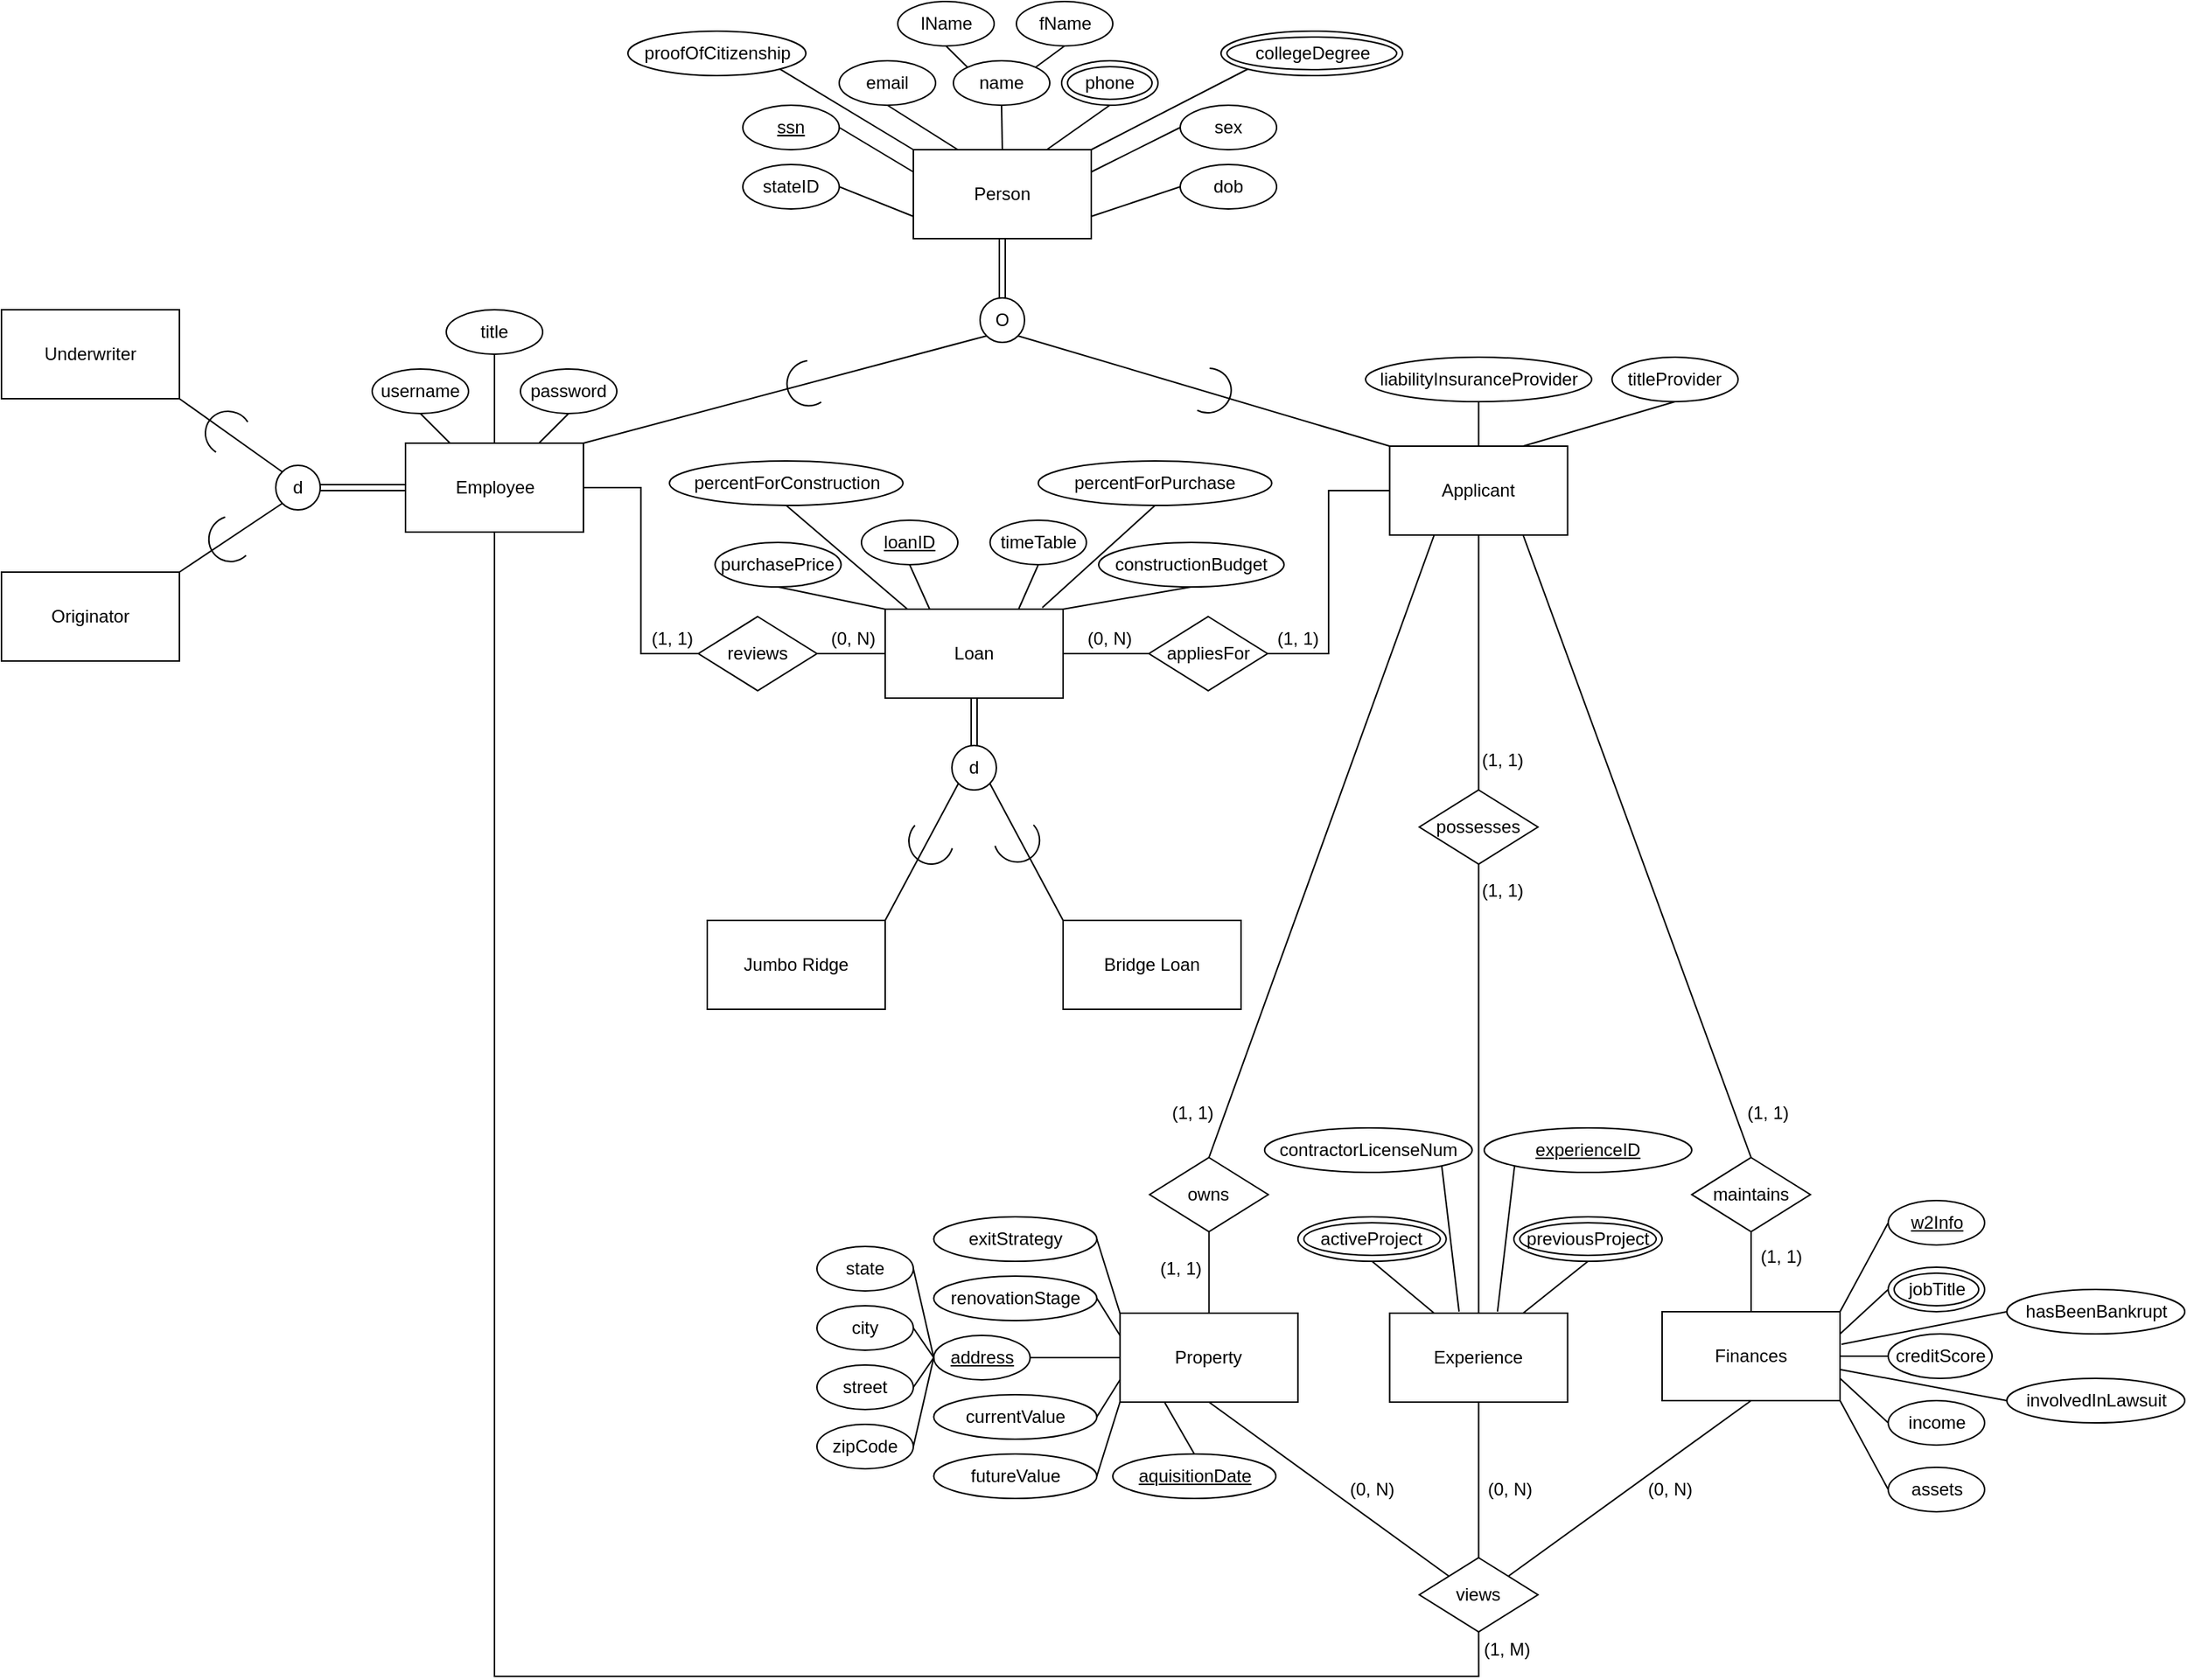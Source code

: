 <mxfile version="12.6.5" type="device"><diagram id="0ISIV3tAQ-4SLGQ3nrtp" name="Page-1"><mxGraphModel dx="2637" dy="1060" grid="1" gridSize="10" guides="1" tooltips="1" connect="1" arrows="1" fold="1" page="0" pageScale="1" pageWidth="850" pageHeight="1100" math="0" shadow="0"><root><mxCell id="0"/><mxCell id="1" parent="0"/><mxCell id="agt875AU793dhw9RPPnw-32" style="edgeStyle=none;rounded=0;orthogonalLoop=1;jettySize=auto;html=1;exitX=0.5;exitY=1;exitDx=0;exitDy=0;entryX=0.5;entryY=0;entryDx=0;entryDy=0;endArrow=none;endFill=0;shape=link;" parent="1" source="agt875AU793dhw9RPPnw-1" target="agt875AU793dhw9RPPnw-30" edge="1"><mxGeometry relative="1" as="geometry"/></mxCell><mxCell id="agt875AU793dhw9RPPnw-1" value="Person" style="rounded=0;whiteSpace=wrap;html=1;" parent="1" vertex="1"><mxGeometry x="205" y="220" width="120" height="60" as="geometry"/></mxCell><mxCell id="agt875AU793dhw9RPPnw-6" style="rounded=0;orthogonalLoop=1;jettySize=auto;html=1;exitX=0.5;exitY=1;exitDx=0;exitDy=0;entryX=0.5;entryY=0;entryDx=0;entryDy=0;endArrow=none;endFill=0;" parent="1" source="agt875AU793dhw9RPPnw-2" target="agt875AU793dhw9RPPnw-1" edge="1"><mxGeometry relative="1" as="geometry"/></mxCell><mxCell id="agt875AU793dhw9RPPnw-2" value="name" style="ellipse;whiteSpace=wrap;html=1;" parent="1" vertex="1"><mxGeometry x="232" y="160" width="65" height="30" as="geometry"/></mxCell><mxCell id="agt875AU793dhw9RPPnw-8" style="edgeStyle=none;rounded=0;orthogonalLoop=1;jettySize=auto;html=1;exitX=0.5;exitY=1;exitDx=0;exitDy=0;entryX=1;entryY=0;entryDx=0;entryDy=0;endArrow=none;endFill=0;" parent="1" source="agt875AU793dhw9RPPnw-3" target="agt875AU793dhw9RPPnw-2" edge="1"><mxGeometry relative="1" as="geometry"/></mxCell><mxCell id="agt875AU793dhw9RPPnw-3" value="fName" style="ellipse;whiteSpace=wrap;html=1;" parent="1" vertex="1"><mxGeometry x="274.5" y="120" width="65" height="30" as="geometry"/></mxCell><mxCell id="agt875AU793dhw9RPPnw-7" style="edgeStyle=none;rounded=0;orthogonalLoop=1;jettySize=auto;html=1;exitX=0.5;exitY=1;exitDx=0;exitDy=0;entryX=0;entryY=0;entryDx=0;entryDy=0;endArrow=none;endFill=0;" parent="1" source="agt875AU793dhw9RPPnw-5" target="agt875AU793dhw9RPPnw-2" edge="1"><mxGeometry relative="1" as="geometry"/></mxCell><mxCell id="agt875AU793dhw9RPPnw-5" value="lName" style="ellipse;whiteSpace=wrap;html=1;" parent="1" vertex="1"><mxGeometry x="194.5" y="120" width="65" height="30" as="geometry"/></mxCell><mxCell id="agt875AU793dhw9RPPnw-24" style="edgeStyle=none;rounded=0;orthogonalLoop=1;jettySize=auto;html=1;exitX=0.5;exitY=1;exitDx=0;exitDy=0;entryX=0.25;entryY=0;entryDx=0;entryDy=0;endArrow=none;endFill=0;" parent="1" source="agt875AU793dhw9RPPnw-9" target="agt875AU793dhw9RPPnw-1" edge="1"><mxGeometry relative="1" as="geometry"/></mxCell><mxCell id="agt875AU793dhw9RPPnw-9" value="email" style="ellipse;whiteSpace=wrap;html=1;" parent="1" vertex="1"><mxGeometry x="155" y="160" width="65" height="30" as="geometry"/></mxCell><mxCell id="agt875AU793dhw9RPPnw-23" style="edgeStyle=none;rounded=0;orthogonalLoop=1;jettySize=auto;html=1;exitX=0.5;exitY=1;exitDx=0;exitDy=0;entryX=0.75;entryY=0;entryDx=0;entryDy=0;endArrow=none;endFill=0;" parent="1" source="agt875AU793dhw9RPPnw-10" target="agt875AU793dhw9RPPnw-1" edge="1"><mxGeometry relative="1" as="geometry"/></mxCell><mxCell id="agt875AU793dhw9RPPnw-10" value="phone" style="ellipse;shape=doubleEllipse;whiteSpace=wrap;html=1;" parent="1" vertex="1"><mxGeometry x="305" y="160" width="65" height="30" as="geometry"/></mxCell><mxCell id="agt875AU793dhw9RPPnw-27" style="edgeStyle=none;rounded=0;orthogonalLoop=1;jettySize=auto;html=1;exitX=0;exitY=0.5;exitDx=0;exitDy=0;entryX=1;entryY=0.25;entryDx=0;entryDy=0;endArrow=none;endFill=0;" parent="1" source="agt875AU793dhw9RPPnw-11" target="agt875AU793dhw9RPPnw-1" edge="1"><mxGeometry relative="1" as="geometry"/></mxCell><mxCell id="agt875AU793dhw9RPPnw-11" value="sex" style="ellipse;whiteSpace=wrap;html=1;" parent="1" vertex="1"><mxGeometry x="385" y="190" width="65" height="30" as="geometry"/></mxCell><mxCell id="agt875AU793dhw9RPPnw-25" style="edgeStyle=none;rounded=0;orthogonalLoop=1;jettySize=auto;html=1;exitX=1;exitY=0.5;exitDx=0;exitDy=0;entryX=0;entryY=0.25;entryDx=0;entryDy=0;endArrow=none;endFill=0;" parent="1" source="agt875AU793dhw9RPPnw-13" target="agt875AU793dhw9RPPnw-1" edge="1"><mxGeometry relative="1" as="geometry"/></mxCell><mxCell id="agt875AU793dhw9RPPnw-13" value="&lt;u&gt;ssn&lt;/u&gt;" style="ellipse;whiteSpace=wrap;html=1;" parent="1" vertex="1"><mxGeometry x="90" y="190" width="65" height="30" as="geometry"/></mxCell><mxCell id="agt875AU793dhw9RPPnw-26" style="edgeStyle=none;rounded=0;orthogonalLoop=1;jettySize=auto;html=1;exitX=1;exitY=0.5;exitDx=0;exitDy=0;entryX=0;entryY=0.75;entryDx=0;entryDy=0;endArrow=none;endFill=0;" parent="1" source="agt875AU793dhw9RPPnw-14" target="agt875AU793dhw9RPPnw-1" edge="1"><mxGeometry relative="1" as="geometry"/></mxCell><mxCell id="agt875AU793dhw9RPPnw-14" value="stateID" style="ellipse;whiteSpace=wrap;html=1;" parent="1" vertex="1"><mxGeometry x="90" y="230" width="65" height="30" as="geometry"/></mxCell><mxCell id="agt875AU793dhw9RPPnw-28" style="edgeStyle=none;rounded=0;orthogonalLoop=1;jettySize=auto;html=1;exitX=0;exitY=0.5;exitDx=0;exitDy=0;entryX=1;entryY=0.75;entryDx=0;entryDy=0;endArrow=none;endFill=0;" parent="1" source="agt875AU793dhw9RPPnw-17" target="agt875AU793dhw9RPPnw-1" edge="1"><mxGeometry relative="1" as="geometry"/></mxCell><mxCell id="agt875AU793dhw9RPPnw-17" value="dob" style="ellipse;whiteSpace=wrap;html=1;" parent="1" vertex="1"><mxGeometry x="385" y="230" width="65" height="30" as="geometry"/></mxCell><mxCell id="agt875AU793dhw9RPPnw-21" style="edgeStyle=none;rounded=0;orthogonalLoop=1;jettySize=auto;html=1;exitX=1;exitY=1;exitDx=0;exitDy=0;entryX=0;entryY=0;entryDx=0;entryDy=0;endArrow=none;endFill=0;" parent="1" source="agt875AU793dhw9RPPnw-18" target="agt875AU793dhw9RPPnw-1" edge="1"><mxGeometry relative="1" as="geometry"/></mxCell><mxCell id="agt875AU793dhw9RPPnw-18" value="proofOfCitizenship" style="ellipse;whiteSpace=wrap;html=1;" parent="1" vertex="1"><mxGeometry x="12.5" y="140" width="120" height="30" as="geometry"/></mxCell><mxCell id="agt875AU793dhw9RPPnw-22" style="edgeStyle=none;rounded=0;orthogonalLoop=1;jettySize=auto;html=1;exitX=0;exitY=1;exitDx=0;exitDy=0;entryX=1;entryY=0;entryDx=0;entryDy=0;endArrow=none;endFill=0;" parent="1" source="agt875AU793dhw9RPPnw-19" target="agt875AU793dhw9RPPnw-1" edge="1"><mxGeometry relative="1" as="geometry"/></mxCell><mxCell id="agt875AU793dhw9RPPnw-19" value="collegeDegree" style="ellipse;shape=doubleEllipse;whiteSpace=wrap;html=1;" parent="1" vertex="1"><mxGeometry x="412.5" y="140" width="122.5" height="30" as="geometry"/></mxCell><mxCell id="agt875AU793dhw9RPPnw-35" style="edgeStyle=none;rounded=0;orthogonalLoop=1;jettySize=auto;html=1;exitX=0;exitY=1;exitDx=0;exitDy=0;entryX=1;entryY=0;entryDx=0;entryDy=0;endArrow=none;endFill=0;" parent="1" source="agt875AU793dhw9RPPnw-30" target="agt875AU793dhw9RPPnw-34" edge="1"><mxGeometry relative="1" as="geometry"/></mxCell><mxCell id="agt875AU793dhw9RPPnw-36" style="edgeStyle=none;rounded=0;orthogonalLoop=1;jettySize=auto;html=1;exitX=1;exitY=1;exitDx=0;exitDy=0;entryX=0;entryY=0;entryDx=0;entryDy=0;endArrow=none;endFill=0;" parent="1" source="agt875AU793dhw9RPPnw-30" target="agt875AU793dhw9RPPnw-33" edge="1"><mxGeometry relative="1" as="geometry"/></mxCell><mxCell id="agt875AU793dhw9RPPnw-30" value="O" style="ellipse;whiteSpace=wrap;html=1;aspect=fixed;" parent="1" vertex="1"><mxGeometry x="250" y="320" width="30" height="30" as="geometry"/></mxCell><mxCell id="vN_RjdWwAVEHi9yWsaBZ-53" style="rounded=0;orthogonalLoop=1;jettySize=auto;html=1;exitX=0.25;exitY=1;exitDx=0;exitDy=0;entryX=0.5;entryY=0;entryDx=0;entryDy=0;endArrow=none;endFill=0;" parent="1" source="agt875AU793dhw9RPPnw-33" target="agt875AU793dhw9RPPnw-68" edge="1"><mxGeometry relative="1" as="geometry"/></mxCell><mxCell id="vN_RjdWwAVEHi9yWsaBZ-54" style="edgeStyle=none;rounded=0;orthogonalLoop=1;jettySize=auto;html=1;exitX=0.5;exitY=1;exitDx=0;exitDy=0;entryX=0.5;entryY=0;entryDx=0;entryDy=0;endArrow=none;endFill=0;" parent="1" source="agt875AU793dhw9RPPnw-33" target="agt875AU793dhw9RPPnw-67" edge="1"><mxGeometry relative="1" as="geometry"/></mxCell><mxCell id="vN_RjdWwAVEHi9yWsaBZ-55" style="edgeStyle=none;rounded=0;orthogonalLoop=1;jettySize=auto;html=1;exitX=0.75;exitY=1;exitDx=0;exitDy=0;entryX=0.5;entryY=0;entryDx=0;entryDy=0;endArrow=none;endFill=0;" parent="1" source="agt875AU793dhw9RPPnw-33" target="agt875AU793dhw9RPPnw-56" edge="1"><mxGeometry relative="1" as="geometry"/></mxCell><mxCell id="agt875AU793dhw9RPPnw-33" value="Applicant" style="rounded=0;whiteSpace=wrap;html=1;" parent="1" vertex="1"><mxGeometry x="526.25" y="420" width="120" height="60" as="geometry"/></mxCell><mxCell id="vN_RjdWwAVEHi9yWsaBZ-2" value="" style="edgeStyle=orthogonalEdgeStyle;rounded=0;orthogonalLoop=1;jettySize=auto;html=1;endArrow=none;endFill=0;entryX=0;entryY=0.5;entryDx=0;entryDy=0;" parent="1" source="agt875AU793dhw9RPPnw-34" target="KtansRr-cqI1GEoXaeTs-54" edge="1"><mxGeometry relative="1" as="geometry"><mxPoint x="54.5" y="448" as="targetPoint"/></mxGeometry></mxCell><mxCell id="vN_RjdWwAVEHi9yWsaBZ-32" value="" style="edgeStyle=none;rounded=0;orthogonalLoop=1;jettySize=auto;html=1;endArrow=none;endFill=0;shape=link;" parent="1" source="agt875AU793dhw9RPPnw-34" target="vN_RjdWwAVEHi9yWsaBZ-31" edge="1"><mxGeometry relative="1" as="geometry"/></mxCell><mxCell id="agt875AU793dhw9RPPnw-34" value="Employee" style="rounded=0;whiteSpace=wrap;html=1;" parent="1" vertex="1"><mxGeometry x="-137.5" y="418" width="120" height="60" as="geometry"/></mxCell><mxCell id="agt875AU793dhw9RPPnw-47" style="edgeStyle=none;rounded=0;orthogonalLoop=1;jettySize=auto;html=1;exitX=0.5;exitY=1;exitDx=0;exitDy=0;entryX=0.25;entryY=0;entryDx=0;entryDy=0;endArrow=none;endFill=0;" parent="1" source="agt875AU793dhw9RPPnw-45" target="agt875AU793dhw9RPPnw-34" edge="1"><mxGeometry relative="1" as="geometry"/></mxCell><mxCell id="agt875AU793dhw9RPPnw-45" value="username" style="ellipse;whiteSpace=wrap;html=1;" parent="1" vertex="1"><mxGeometry x="-160" y="368" width="65" height="30" as="geometry"/></mxCell><mxCell id="agt875AU793dhw9RPPnw-48" style="edgeStyle=none;rounded=0;orthogonalLoop=1;jettySize=auto;html=1;exitX=0.5;exitY=1;exitDx=0;exitDy=0;entryX=0.75;entryY=0;entryDx=0;entryDy=0;endArrow=none;endFill=0;" parent="1" source="agt875AU793dhw9RPPnw-46" target="agt875AU793dhw9RPPnw-34" edge="1"><mxGeometry relative="1" as="geometry"/></mxCell><mxCell id="agt875AU793dhw9RPPnw-46" value="password" style="ellipse;whiteSpace=wrap;html=1;" parent="1" vertex="1"><mxGeometry x="-60" y="368" width="65" height="30" as="geometry"/></mxCell><mxCell id="agt875AU793dhw9RPPnw-50" style="edgeStyle=none;rounded=0;orthogonalLoop=1;jettySize=auto;html=1;exitX=0.5;exitY=1;exitDx=0;exitDy=0;entryX=0.5;entryY=0;entryDx=0;entryDy=0;endArrow=none;endFill=0;" parent="1" source="agt875AU793dhw9RPPnw-49" target="agt875AU793dhw9RPPnw-34" edge="1"><mxGeometry relative="1" as="geometry"/></mxCell><mxCell id="agt875AU793dhw9RPPnw-49" value="title" style="ellipse;whiteSpace=wrap;html=1;" parent="1" vertex="1"><mxGeometry x="-110" y="328" width="65" height="30" as="geometry"/></mxCell><mxCell id="vN_RjdWwAVEHi9yWsaBZ-70" value="" style="edgeStyle=none;rounded=0;orthogonalLoop=1;jettySize=auto;html=1;endArrow=none;endFill=0;" parent="1" source="agt875AU793dhw9RPPnw-52" target="agt875AU793dhw9RPPnw-56" edge="1"><mxGeometry relative="1" as="geometry"/></mxCell><mxCell id="agt875AU793dhw9RPPnw-52" value="Finances" style="rounded=0;whiteSpace=wrap;html=1;" parent="1" vertex="1"><mxGeometry x="710" y="1004" width="120" height="60" as="geometry"/></mxCell><mxCell id="agt875AU793dhw9RPPnw-56" value="maintains" style="rhombus;whiteSpace=wrap;html=1;" parent="1" vertex="1"><mxGeometry x="730" y="900" width="80" height="50" as="geometry"/></mxCell><mxCell id="vN_RjdWwAVEHi9yWsaBZ-76" style="edgeStyle=none;rounded=0;orthogonalLoop=1;jettySize=auto;html=1;entryX=0.5;entryY=0;entryDx=0;entryDy=0;endArrow=none;endFill=0;" parent="1" source="agt875AU793dhw9RPPnw-67" target="agt875AU793dhw9RPPnw-71" edge="1"><mxGeometry relative="1" as="geometry"/></mxCell><mxCell id="agt875AU793dhw9RPPnw-67" value="possesses" style="rhombus;whiteSpace=wrap;html=1;" parent="1" vertex="1"><mxGeometry x="546.25" y="652" width="80" height="50" as="geometry"/></mxCell><mxCell id="agt875AU793dhw9RPPnw-68" value="owns" style="rhombus;whiteSpace=wrap;html=1;" parent="1" vertex="1"><mxGeometry x="364.37" y="900" width="80" height="50" as="geometry"/></mxCell><mxCell id="KtansRr-cqI1GEoXaeTs-97" style="edgeStyle=none;rounded=0;orthogonalLoop=1;jettySize=auto;html=1;exitX=0;exitY=0.5;exitDx=0;exitDy=0;entryX=1;entryY=0.5;entryDx=0;entryDy=0;endArrow=none;endFill=0;" parent="1" source="agt875AU793dhw9RPPnw-69" target="agt875AU793dhw9RPPnw-73" edge="1"><mxGeometry relative="1" as="geometry"/></mxCell><mxCell id="vN_RjdWwAVEHi9yWsaBZ-10" style="edgeStyle=orthogonalEdgeStyle;rounded=0;orthogonalLoop=1;jettySize=auto;html=1;exitX=1;exitY=0.5;exitDx=0;exitDy=0;entryX=0;entryY=0.5;entryDx=0;entryDy=0;endArrow=none;endFill=0;" parent="1" source="agt875AU793dhw9RPPnw-69" target="agt875AU793dhw9RPPnw-33" edge="1"><mxGeometry relative="1" as="geometry"/></mxCell><mxCell id="agt875AU793dhw9RPPnw-69" value="appliesFor" style="rhombus;whiteSpace=wrap;html=1;" parent="1" vertex="1"><mxGeometry x="363.88" y="535" width="80" height="50" as="geometry"/></mxCell><mxCell id="vN_RjdWwAVEHi9yWsaBZ-85" style="edgeStyle=none;rounded=0;orthogonalLoop=1;jettySize=auto;html=1;exitX=0.5;exitY=1;exitDx=0;exitDy=0;entryX=0.5;entryY=0;entryDx=0;entryDy=0;endArrow=none;endFill=0;" parent="1" source="agt875AU793dhw9RPPnw-71" target="vN_RjdWwAVEHi9yWsaBZ-83" edge="1"><mxGeometry relative="1" as="geometry"/></mxCell><mxCell id="agt875AU793dhw9RPPnw-71" value="Experience" style="rounded=0;whiteSpace=wrap;html=1;" parent="1" vertex="1"><mxGeometry x="526.25" y="1005" width="120" height="60" as="geometry"/></mxCell><mxCell id="vN_RjdWwAVEHi9yWsaBZ-69" value="" style="edgeStyle=none;rounded=0;orthogonalLoop=1;jettySize=auto;html=1;endArrow=none;endFill=0;" parent="1" source="agt875AU793dhw9RPPnw-72" target="agt875AU793dhw9RPPnw-68" edge="1"><mxGeometry relative="1" as="geometry"/></mxCell><mxCell id="vN_RjdWwAVEHi9yWsaBZ-84" style="edgeStyle=none;rounded=0;orthogonalLoop=1;jettySize=auto;html=1;exitX=0.5;exitY=1;exitDx=0;exitDy=0;entryX=0;entryY=0;entryDx=0;entryDy=0;endArrow=none;endFill=0;" parent="1" source="agt875AU793dhw9RPPnw-72" target="vN_RjdWwAVEHi9yWsaBZ-83" edge="1"><mxGeometry relative="1" as="geometry"/></mxCell><mxCell id="agt875AU793dhw9RPPnw-72" value="Property" style="rounded=0;whiteSpace=wrap;html=1;" parent="1" vertex="1"><mxGeometry x="344.37" y="1005" width="120" height="60" as="geometry"/></mxCell><mxCell id="KtansRr-cqI1GEoXaeTs-98" style="edgeStyle=none;rounded=0;orthogonalLoop=1;jettySize=auto;html=1;exitX=0;exitY=0.5;exitDx=0;exitDy=0;entryX=1;entryY=0.5;entryDx=0;entryDy=0;endArrow=none;endFill=0;" parent="1" source="agt875AU793dhw9RPPnw-73" target="KtansRr-cqI1GEoXaeTs-54" edge="1"><mxGeometry relative="1" as="geometry"/></mxCell><mxCell id="agt875AU793dhw9RPPnw-73" value="Loan" style="rounded=0;whiteSpace=wrap;html=1;" parent="1" vertex="1"><mxGeometry x="186" y="530" width="120" height="60" as="geometry"/></mxCell><mxCell id="KtansRr-cqI1GEoXaeTs-12" style="edgeStyle=none;rounded=0;orthogonalLoop=1;jettySize=auto;html=1;exitX=0;exitY=0.5;exitDx=0;exitDy=0;entryX=1;entryY=0.75;entryDx=0;entryDy=0;endArrow=none;endFill=0;" parent="1" source="KtansRr-cqI1GEoXaeTs-2" target="agt875AU793dhw9RPPnw-52" edge="1"><mxGeometry relative="1" as="geometry"/></mxCell><mxCell id="KtansRr-cqI1GEoXaeTs-2" value="income" style="ellipse;whiteSpace=wrap;html=1;" parent="1" vertex="1"><mxGeometry x="862.5" y="1064" width="65" height="30" as="geometry"/></mxCell><mxCell id="KtansRr-cqI1GEoXaeTs-11" style="edgeStyle=none;rounded=0;orthogonalLoop=1;jettySize=auto;html=1;exitX=0;exitY=0.5;exitDx=0;exitDy=0;entryX=1;entryY=0.5;entryDx=0;entryDy=0;endArrow=none;endFill=0;" parent="1" source="KtansRr-cqI1GEoXaeTs-3" target="agt875AU793dhw9RPPnw-52" edge="1"><mxGeometry relative="1" as="geometry"/></mxCell><mxCell id="KtansRr-cqI1GEoXaeTs-3" value="creditScore" style="ellipse;whiteSpace=wrap;html=1;" parent="1" vertex="1"><mxGeometry x="862.5" y="1019" width="70" height="30" as="geometry"/></mxCell><mxCell id="KtansRr-cqI1GEoXaeTs-9" style="rounded=0;orthogonalLoop=1;jettySize=auto;html=1;exitX=0;exitY=0.5;exitDx=0;exitDy=0;entryX=1;entryY=0;entryDx=0;entryDy=0;endArrow=none;endFill=0;" parent="1" source="KtansRr-cqI1GEoXaeTs-4" target="agt875AU793dhw9RPPnw-52" edge="1"><mxGeometry relative="1" as="geometry"/></mxCell><mxCell id="KtansRr-cqI1GEoXaeTs-4" value="&lt;u&gt;w2Info&lt;/u&gt;" style="ellipse;whiteSpace=wrap;html=1;" parent="1" vertex="1"><mxGeometry x="862.5" y="929" width="65" height="30" as="geometry"/></mxCell><mxCell id="KtansRr-cqI1GEoXaeTs-13" style="edgeStyle=none;rounded=0;orthogonalLoop=1;jettySize=auto;html=1;exitX=0;exitY=0.5;exitDx=0;exitDy=0;entryX=1;entryY=1;entryDx=0;entryDy=0;endArrow=none;endFill=0;" parent="1" source="KtansRr-cqI1GEoXaeTs-5" target="agt875AU793dhw9RPPnw-52" edge="1"><mxGeometry relative="1" as="geometry"/></mxCell><mxCell id="KtansRr-cqI1GEoXaeTs-5" value="assets" style="ellipse;whiteSpace=wrap;html=1;" parent="1" vertex="1"><mxGeometry x="862.5" y="1109" width="65" height="30" as="geometry"/></mxCell><mxCell id="KtansRr-cqI1GEoXaeTs-10" style="edgeStyle=none;rounded=0;orthogonalLoop=1;jettySize=auto;html=1;exitX=0;exitY=0.5;exitDx=0;exitDy=0;entryX=1;entryY=0.25;entryDx=0;entryDy=0;endArrow=none;endFill=0;" parent="1" source="KtansRr-cqI1GEoXaeTs-6" target="agt875AU793dhw9RPPnw-52" edge="1"><mxGeometry relative="1" as="geometry"/></mxCell><mxCell id="KtansRr-cqI1GEoXaeTs-6" value="jobTitle" style="ellipse;shape=doubleEllipse;whiteSpace=wrap;html=1;" parent="1" vertex="1"><mxGeometry x="862.5" y="974" width="65" height="30" as="geometry"/></mxCell><mxCell id="KtansRr-cqI1GEoXaeTs-14" style="edgeStyle=none;rounded=0;orthogonalLoop=1;jettySize=auto;html=1;exitX=0;exitY=0.5;exitDx=0;exitDy=0;entryX=1.008;entryY=0.367;entryDx=0;entryDy=0;entryPerimeter=0;endArrow=none;endFill=0;" parent="1" source="KtansRr-cqI1GEoXaeTs-7" target="agt875AU793dhw9RPPnw-52" edge="1"><mxGeometry relative="1" as="geometry"/></mxCell><mxCell id="KtansRr-cqI1GEoXaeTs-7" value="hasBeenBankrupt" style="ellipse;whiteSpace=wrap;html=1;" parent="1" vertex="1"><mxGeometry x="942.5" y="989" width="120" height="30" as="geometry"/></mxCell><mxCell id="KtansRr-cqI1GEoXaeTs-15" style="edgeStyle=none;rounded=0;orthogonalLoop=1;jettySize=auto;html=1;exitX=0;exitY=0.5;exitDx=0;exitDy=0;entryX=1;entryY=0.65;entryDx=0;entryDy=0;entryPerimeter=0;endArrow=none;endFill=0;" parent="1" source="KtansRr-cqI1GEoXaeTs-8" target="agt875AU793dhw9RPPnw-52" edge="1"><mxGeometry relative="1" as="geometry"/></mxCell><mxCell id="KtansRr-cqI1GEoXaeTs-8" value="involvedInLawsuit" style="ellipse;whiteSpace=wrap;html=1;" parent="1" vertex="1"><mxGeometry x="942.5" y="1049" width="120" height="30" as="geometry"/></mxCell><mxCell id="vN_RjdWwAVEHi9yWsaBZ-82" style="edgeStyle=none;rounded=0;orthogonalLoop=1;jettySize=auto;html=1;exitX=1;exitY=1;exitDx=0;exitDy=0;entryX=0.39;entryY=-0.017;entryDx=0;entryDy=0;entryPerimeter=0;endArrow=none;endFill=0;" parent="1" source="KtansRr-cqI1GEoXaeTs-20" target="agt875AU793dhw9RPPnw-71" edge="1"><mxGeometry relative="1" as="geometry"/></mxCell><mxCell id="KtansRr-cqI1GEoXaeTs-20" value="contractorLicenseNum" style="ellipse;whiteSpace=wrap;html=1;" parent="1" vertex="1"><mxGeometry x="441.88" y="880" width="140" height="30" as="geometry"/></mxCell><mxCell id="vN_RjdWwAVEHi9yWsaBZ-57" style="edgeStyle=none;rounded=0;orthogonalLoop=1;jettySize=auto;html=1;exitX=0;exitY=0.5;exitDx=0;exitDy=0;entryX=1;entryY=0.5;entryDx=0;entryDy=0;endArrow=none;endFill=0;" parent="1" source="KtansRr-cqI1GEoXaeTs-24" target="KtansRr-cqI1GEoXaeTs-36" edge="1"><mxGeometry relative="1" as="geometry"/></mxCell><mxCell id="vN_RjdWwAVEHi9yWsaBZ-63" style="edgeStyle=none;rounded=0;orthogonalLoop=1;jettySize=auto;html=1;exitX=1;exitY=0.5;exitDx=0;exitDy=0;entryX=0;entryY=0.5;entryDx=0;entryDy=0;endArrow=none;endFill=0;" parent="1" source="KtansRr-cqI1GEoXaeTs-24" target="agt875AU793dhw9RPPnw-72" edge="1"><mxGeometry relative="1" as="geometry"/></mxCell><mxCell id="KtansRr-cqI1GEoXaeTs-24" value="&lt;u&gt;address&lt;/u&gt;" style="ellipse;whiteSpace=wrap;html=1;" parent="1" vertex="1"><mxGeometry x="218.75" y="1020" width="65" height="30" as="geometry"/></mxCell><mxCell id="vN_RjdWwAVEHi9yWsaBZ-64" style="edgeStyle=none;rounded=0;orthogonalLoop=1;jettySize=auto;html=1;exitX=1;exitY=0.5;exitDx=0;exitDy=0;entryX=0;entryY=0.25;entryDx=0;entryDy=0;endArrow=none;endFill=0;" parent="1" source="KtansRr-cqI1GEoXaeTs-25" target="agt875AU793dhw9RPPnw-72" edge="1"><mxGeometry relative="1" as="geometry"/></mxCell><mxCell id="KtansRr-cqI1GEoXaeTs-25" value="renovationStage" style="ellipse;whiteSpace=wrap;html=1;" parent="1" vertex="1"><mxGeometry x="218.75" y="980" width="110" height="30" as="geometry"/></mxCell><mxCell id="vN_RjdWwAVEHi9yWsaBZ-67" style="edgeStyle=none;rounded=0;orthogonalLoop=1;jettySize=auto;html=1;exitX=1;exitY=0.5;exitDx=0;exitDy=0;entryX=0;entryY=0;entryDx=0;entryDy=0;endArrow=none;endFill=0;" parent="1" source="KtansRr-cqI1GEoXaeTs-26" target="agt875AU793dhw9RPPnw-72" edge="1"><mxGeometry relative="1" as="geometry"/></mxCell><mxCell id="KtansRr-cqI1GEoXaeTs-26" value="exitStrategy" style="ellipse;whiteSpace=wrap;html=1;" parent="1" vertex="1"><mxGeometry x="218.75" y="940" width="110" height="30" as="geometry"/></mxCell><mxCell id="vN_RjdWwAVEHi9yWsaBZ-65" style="edgeStyle=none;rounded=0;orthogonalLoop=1;jettySize=auto;html=1;exitX=1;exitY=0.5;exitDx=0;exitDy=0;entryX=0;entryY=0.75;entryDx=0;entryDy=0;endArrow=none;endFill=0;" parent="1" source="KtansRr-cqI1GEoXaeTs-27" target="agt875AU793dhw9RPPnw-72" edge="1"><mxGeometry relative="1" as="geometry"/></mxCell><mxCell id="KtansRr-cqI1GEoXaeTs-27" value="currentValue" style="ellipse;whiteSpace=wrap;html=1;" parent="1" vertex="1"><mxGeometry x="218.75" y="1060" width="110" height="30" as="geometry"/></mxCell><mxCell id="vN_RjdWwAVEHi9yWsaBZ-66" style="edgeStyle=none;rounded=0;orthogonalLoop=1;jettySize=auto;html=1;exitX=1;exitY=0.5;exitDx=0;exitDy=0;entryX=0;entryY=1;entryDx=0;entryDy=0;endArrow=none;endFill=0;" parent="1" source="KtansRr-cqI1GEoXaeTs-28" target="agt875AU793dhw9RPPnw-72" edge="1"><mxGeometry relative="1" as="geometry"/></mxCell><mxCell id="KtansRr-cqI1GEoXaeTs-28" value="futureValue" style="ellipse;whiteSpace=wrap;html=1;" parent="1" vertex="1"><mxGeometry x="218.75" y="1100" width="110" height="30" as="geometry"/></mxCell><mxCell id="vN_RjdWwAVEHi9yWsaBZ-59" style="edgeStyle=none;rounded=0;orthogonalLoop=1;jettySize=auto;html=1;exitX=1;exitY=0.5;exitDx=0;exitDy=0;entryX=0;entryY=0.5;entryDx=0;entryDy=0;endArrow=none;endFill=0;" parent="1" source="KtansRr-cqI1GEoXaeTs-35" target="KtansRr-cqI1GEoXaeTs-24" edge="1"><mxGeometry relative="1" as="geometry"/></mxCell><mxCell id="KtansRr-cqI1GEoXaeTs-35" value="city" style="ellipse;whiteSpace=wrap;html=1;" parent="1" vertex="1"><mxGeometry x="140" y="1000" width="65" height="30" as="geometry"/></mxCell><mxCell id="KtansRr-cqI1GEoXaeTs-36" value="state" style="ellipse;whiteSpace=wrap;html=1;" parent="1" vertex="1"><mxGeometry x="140" y="960" width="65" height="30" as="geometry"/></mxCell><mxCell id="vN_RjdWwAVEHi9yWsaBZ-62" style="edgeStyle=none;rounded=0;orthogonalLoop=1;jettySize=auto;html=1;exitX=1;exitY=0.5;exitDx=0;exitDy=0;entryX=0;entryY=0.5;entryDx=0;entryDy=0;endArrow=none;endFill=0;" parent="1" source="KtansRr-cqI1GEoXaeTs-37" target="KtansRr-cqI1GEoXaeTs-24" edge="1"><mxGeometry relative="1" as="geometry"/></mxCell><mxCell id="KtansRr-cqI1GEoXaeTs-37" value="zipCode" style="ellipse;whiteSpace=wrap;html=1;" parent="1" vertex="1"><mxGeometry x="140" y="1080" width="65" height="30" as="geometry"/></mxCell><mxCell id="vN_RjdWwAVEHi9yWsaBZ-80" style="edgeStyle=none;rounded=0;orthogonalLoop=1;jettySize=auto;html=1;exitX=0.5;exitY=1;exitDx=0;exitDy=0;entryX=0.25;entryY=0;entryDx=0;entryDy=0;endArrow=none;endFill=0;" parent="1" source="KtansRr-cqI1GEoXaeTs-42" target="agt875AU793dhw9RPPnw-71" edge="1"><mxGeometry relative="1" as="geometry"/></mxCell><mxCell id="KtansRr-cqI1GEoXaeTs-42" value="activeProject" style="ellipse;shape=doubleEllipse;whiteSpace=wrap;html=1;" parent="1" vertex="1"><mxGeometry x="464.37" y="940" width="100" height="30" as="geometry"/></mxCell><mxCell id="vN_RjdWwAVEHi9yWsaBZ-81" style="edgeStyle=none;rounded=0;orthogonalLoop=1;jettySize=auto;html=1;exitX=0.5;exitY=1;exitDx=0;exitDy=0;entryX=0.75;entryY=0;entryDx=0;entryDy=0;endArrow=none;endFill=0;" parent="1" source="KtansRr-cqI1GEoXaeTs-43" target="agt875AU793dhw9RPPnw-71" edge="1"><mxGeometry relative="1" as="geometry"/></mxCell><mxCell id="KtansRr-cqI1GEoXaeTs-43" value="previousProject" style="ellipse;shape=doubleEllipse;whiteSpace=wrap;html=1;" parent="1" vertex="1"><mxGeometry x="610" y="940" width="100" height="30" as="geometry"/></mxCell><mxCell id="KtansRr-cqI1GEoXaeTs-54" value="reviews" style="rhombus;whiteSpace=wrap;html=1;" parent="1" vertex="1"><mxGeometry x="60" y="535" width="80" height="50" as="geometry"/></mxCell><mxCell id="vN_RjdWwAVEHi9yWsaBZ-13" style="edgeStyle=none;rounded=0;orthogonalLoop=1;jettySize=auto;html=1;exitX=0.5;exitY=1;exitDx=0;exitDy=0;entryX=0.25;entryY=0;entryDx=0;entryDy=0;endArrow=none;endFill=0;" parent="1" target="agt875AU793dhw9RPPnw-73" edge="1"><mxGeometry relative="1" as="geometry"><mxPoint x="202.5" y="500" as="sourcePoint"/></mxGeometry></mxCell><mxCell id="vN_RjdWwAVEHi9yWsaBZ-15" style="edgeStyle=none;rounded=0;orthogonalLoop=1;jettySize=auto;html=1;exitX=0.5;exitY=1;exitDx=0;exitDy=0;entryX=0.75;entryY=0;entryDx=0;entryDy=0;endArrow=none;endFill=0;" parent="1" source="KtansRr-cqI1GEoXaeTs-64" target="agt875AU793dhw9RPPnw-73" edge="1"><mxGeometry relative="1" as="geometry"/></mxCell><mxCell id="KtansRr-cqI1GEoXaeTs-64" value="timeTable" style="ellipse;whiteSpace=wrap;html=1;" parent="1" vertex="1"><mxGeometry x="256.75" y="470" width="65" height="30" as="geometry"/></mxCell><mxCell id="vN_RjdWwAVEHi9yWsaBZ-12" style="rounded=0;orthogonalLoop=1;jettySize=auto;html=1;exitX=0.5;exitY=1;exitDx=0;exitDy=0;entryX=0;entryY=0;entryDx=0;entryDy=0;endArrow=none;endFill=0;" parent="1" source="KtansRr-cqI1GEoXaeTs-67" target="agt875AU793dhw9RPPnw-73" edge="1"><mxGeometry relative="1" as="geometry"/></mxCell><mxCell id="KtansRr-cqI1GEoXaeTs-67" value="purchasePrice" style="ellipse;whiteSpace=wrap;html=1;" parent="1" vertex="1"><mxGeometry x="71.25" y="485" width="85" height="30" as="geometry"/></mxCell><mxCell id="vN_RjdWwAVEHi9yWsaBZ-14" style="edgeStyle=none;rounded=0;orthogonalLoop=1;jettySize=auto;html=1;exitX=0.5;exitY=1;exitDx=0;exitDy=0;entryX=1;entryY=0;entryDx=0;entryDy=0;endArrow=none;endFill=0;" parent="1" source="KtansRr-cqI1GEoXaeTs-68" target="agt875AU793dhw9RPPnw-73" edge="1"><mxGeometry relative="1" as="geometry"/></mxCell><mxCell id="KtansRr-cqI1GEoXaeTs-68" value="constructionBudget" style="ellipse;whiteSpace=wrap;html=1;" parent="1" vertex="1"><mxGeometry x="330" y="485" width="125" height="30" as="geometry"/></mxCell><mxCell id="vN_RjdWwAVEHi9yWsaBZ-16" style="edgeStyle=none;rounded=0;orthogonalLoop=1;jettySize=auto;html=1;exitX=0.5;exitY=1;exitDx=0;exitDy=0;entryX=0.125;entryY=0;entryDx=0;entryDy=0;entryPerimeter=0;endArrow=none;endFill=0;" parent="1" source="KtansRr-cqI1GEoXaeTs-76" target="agt875AU793dhw9RPPnw-73" edge="1"><mxGeometry relative="1" as="geometry"/></mxCell><mxCell id="KtansRr-cqI1GEoXaeTs-76" value="percentForConstruction" style="ellipse;whiteSpace=wrap;html=1;" parent="1" vertex="1"><mxGeometry x="40.5" y="430" width="157.5" height="30" as="geometry"/></mxCell><mxCell id="vN_RjdWwAVEHi9yWsaBZ-18" style="edgeStyle=none;rounded=0;orthogonalLoop=1;jettySize=auto;html=1;exitX=0.5;exitY=1;exitDx=0;exitDy=0;entryX=0.883;entryY=-0.017;entryDx=0;entryDy=0;entryPerimeter=0;endArrow=none;endFill=0;" parent="1" source="KtansRr-cqI1GEoXaeTs-78" target="agt875AU793dhw9RPPnw-73" edge="1"><mxGeometry relative="1" as="geometry"/></mxCell><mxCell id="KtansRr-cqI1GEoXaeTs-78" value="percentForPurchase" style="ellipse;whiteSpace=wrap;html=1;" parent="1" vertex="1"><mxGeometry x="289.25" y="430" width="157.5" height="30" as="geometry"/></mxCell><mxCell id="KtansRr-cqI1GEoXaeTs-108" style="edgeStyle=none;rounded=0;orthogonalLoop=1;jettySize=auto;html=1;exitX=0.5;exitY=1;exitDx=0;exitDy=0;endArrow=none;endFill=0;" parent="1" edge="1"><mxGeometry relative="1" as="geometry"><mxPoint x="386.75" y="460" as="sourcePoint"/><mxPoint x="386.75" y="460" as="targetPoint"/></mxGeometry></mxCell><mxCell id="vN_RjdWwAVEHi9yWsaBZ-61" style="edgeStyle=none;rounded=0;orthogonalLoop=1;jettySize=auto;html=1;exitX=1;exitY=0.5;exitDx=0;exitDy=0;entryX=0;entryY=0.5;entryDx=0;entryDy=0;endArrow=none;endFill=0;" parent="1" source="KtansRr-cqI1GEoXaeTs-109" target="KtansRr-cqI1GEoXaeTs-24" edge="1"><mxGeometry relative="1" as="geometry"/></mxCell><mxCell id="KtansRr-cqI1GEoXaeTs-109" value="street" style="ellipse;whiteSpace=wrap;html=1;" parent="1" vertex="1"><mxGeometry x="140" y="1040" width="65" height="30" as="geometry"/></mxCell><mxCell id="KtansRr-cqI1GEoXaeTs-117" value="&lt;u&gt;loanID&lt;/u&gt;" style="ellipse;whiteSpace=wrap;html=1;" parent="1" vertex="1"><mxGeometry x="170" y="470" width="65" height="30" as="geometry"/></mxCell><mxCell id="vN_RjdWwAVEHi9yWsaBZ-78" style="edgeStyle=none;rounded=0;orthogonalLoop=1;jettySize=auto;html=1;exitX=0;exitY=1;exitDx=0;exitDy=0;entryX=0.606;entryY=-0.017;entryDx=0;entryDy=0;entryPerimeter=0;endArrow=none;endFill=0;" parent="1" source="KtansRr-cqI1GEoXaeTs-126" target="agt875AU793dhw9RPPnw-71" edge="1"><mxGeometry relative="1" as="geometry"/></mxCell><mxCell id="KtansRr-cqI1GEoXaeTs-126" value="&lt;u&gt;experienceID&lt;/u&gt;" style="ellipse;whiteSpace=wrap;html=1;" parent="1" vertex="1"><mxGeometry x="590" y="880" width="140" height="30" as="geometry"/></mxCell><mxCell id="KtansRr-cqI1GEoXaeTs-132" style="edgeStyle=none;rounded=0;orthogonalLoop=1;jettySize=auto;html=1;exitX=0.5;exitY=1;exitDx=0;exitDy=0;entryX=0.5;entryY=0;entryDx=0;entryDy=0;endArrow=none;endFill=0;" parent="1" source="KtansRr-cqI1GEoXaeTs-130" target="agt875AU793dhw9RPPnw-33" edge="1"><mxGeometry relative="1" as="geometry"/></mxCell><mxCell id="KtansRr-cqI1GEoXaeTs-130" value="liabilityInsuranceProvider" style="ellipse;whiteSpace=wrap;html=1;" parent="1" vertex="1"><mxGeometry x="510" y="360" width="152.5" height="30" as="geometry"/></mxCell><mxCell id="KtansRr-cqI1GEoXaeTs-133" style="edgeStyle=none;rounded=0;orthogonalLoop=1;jettySize=auto;html=1;exitX=0.5;exitY=1;exitDx=0;exitDy=0;entryX=0.75;entryY=0;entryDx=0;entryDy=0;endArrow=none;endFill=0;" parent="1" source="KtansRr-cqI1GEoXaeTs-131" target="agt875AU793dhw9RPPnw-33" edge="1"><mxGeometry relative="1" as="geometry"/></mxCell><mxCell id="KtansRr-cqI1GEoXaeTs-131" value="titleProvider" style="ellipse;whiteSpace=wrap;html=1;" parent="1" vertex="1"><mxGeometry x="676.25" y="360" width="85" height="30" as="geometry"/></mxCell><mxCell id="vN_RjdWwAVEHi9yWsaBZ-24" value="" style="edgeStyle=none;rounded=0;orthogonalLoop=1;jettySize=auto;html=1;endArrow=none;endFill=0;shape=link;" parent="1" source="vN_RjdWwAVEHi9yWsaBZ-23" target="agt875AU793dhw9RPPnw-73" edge="1"><mxGeometry relative="1" as="geometry"/></mxCell><mxCell id="vN_RjdWwAVEHi9yWsaBZ-29" style="edgeStyle=none;rounded=0;orthogonalLoop=1;jettySize=auto;html=1;exitX=0;exitY=1;exitDx=0;exitDy=0;entryX=1;entryY=0;entryDx=0;entryDy=0;endArrow=none;endFill=0;" parent="1" source="vN_RjdWwAVEHi9yWsaBZ-23" target="vN_RjdWwAVEHi9yWsaBZ-27" edge="1"><mxGeometry relative="1" as="geometry"/></mxCell><mxCell id="vN_RjdWwAVEHi9yWsaBZ-30" style="edgeStyle=none;rounded=0;orthogonalLoop=1;jettySize=auto;html=1;exitX=1;exitY=1;exitDx=0;exitDy=0;entryX=0;entryY=0;entryDx=0;entryDy=0;endArrow=none;endFill=0;" parent="1" source="vN_RjdWwAVEHi9yWsaBZ-23" target="vN_RjdWwAVEHi9yWsaBZ-28" edge="1"><mxGeometry relative="1" as="geometry"/></mxCell><mxCell id="vN_RjdWwAVEHi9yWsaBZ-23" value="d" style="ellipse;whiteSpace=wrap;html=1;aspect=fixed;" parent="1" vertex="1"><mxGeometry x="231" y="622" width="30" height="30" as="geometry"/></mxCell><mxCell id="vN_RjdWwAVEHi9yWsaBZ-27" value="Jumbo Ridge" style="rounded=0;whiteSpace=wrap;html=1;" parent="1" vertex="1"><mxGeometry x="66" y="740" width="120" height="60" as="geometry"/></mxCell><mxCell id="vN_RjdWwAVEHi9yWsaBZ-28" value="Bridge Loan" style="rounded=0;whiteSpace=wrap;html=1;" parent="1" vertex="1"><mxGeometry x="306" y="740" width="120" height="60" as="geometry"/></mxCell><mxCell id="vN_RjdWwAVEHi9yWsaBZ-35" style="edgeStyle=none;rounded=0;orthogonalLoop=1;jettySize=auto;html=1;exitX=0;exitY=1;exitDx=0;exitDy=0;entryX=1;entryY=0;entryDx=0;entryDy=0;endArrow=none;endFill=0;" parent="1" source="vN_RjdWwAVEHi9yWsaBZ-31" target="vN_RjdWwAVEHi9yWsaBZ-34" edge="1"><mxGeometry relative="1" as="geometry"/></mxCell><mxCell id="vN_RjdWwAVEHi9yWsaBZ-36" style="edgeStyle=none;rounded=0;orthogonalLoop=1;jettySize=auto;html=1;exitX=0;exitY=0;exitDx=0;exitDy=0;entryX=1;entryY=1;entryDx=0;entryDy=0;endArrow=none;endFill=0;" parent="1" source="vN_RjdWwAVEHi9yWsaBZ-31" target="vN_RjdWwAVEHi9yWsaBZ-33" edge="1"><mxGeometry relative="1" as="geometry"/></mxCell><mxCell id="vN_RjdWwAVEHi9yWsaBZ-31" value="d" style="ellipse;whiteSpace=wrap;html=1;aspect=fixed;" parent="1" vertex="1"><mxGeometry x="-225" y="433" width="30" height="30" as="geometry"/></mxCell><mxCell id="vN_RjdWwAVEHi9yWsaBZ-33" value="Underwriter" style="rounded=0;whiteSpace=wrap;html=1;" parent="1" vertex="1"><mxGeometry x="-410" y="328" width="120" height="60" as="geometry"/></mxCell><mxCell id="vN_RjdWwAVEHi9yWsaBZ-34" value="Originator" style="rounded=0;whiteSpace=wrap;html=1;" parent="1" vertex="1"><mxGeometry x="-410" y="505" width="120" height="60" as="geometry"/></mxCell><mxCell id="vN_RjdWwAVEHi9yWsaBZ-86" style="edgeStyle=none;rounded=0;orthogonalLoop=1;jettySize=auto;html=1;exitX=1;exitY=0;exitDx=0;exitDy=0;entryX=0.5;entryY=1;entryDx=0;entryDy=0;endArrow=none;endFill=0;" parent="1" source="vN_RjdWwAVEHi9yWsaBZ-83" target="agt875AU793dhw9RPPnw-52" edge="1"><mxGeometry relative="1" as="geometry"/></mxCell><mxCell id="vN_RjdWwAVEHi9yWsaBZ-87" style="edgeStyle=orthogonalEdgeStyle;rounded=0;orthogonalLoop=1;jettySize=auto;html=1;exitX=0.5;exitY=1;exitDx=0;exitDy=0;entryX=0.5;entryY=1;entryDx=0;entryDy=0;endArrow=none;endFill=0;" parent="1" source="vN_RjdWwAVEHi9yWsaBZ-83" target="agt875AU793dhw9RPPnw-34" edge="1"><mxGeometry relative="1" as="geometry"><Array as="points"><mxPoint x="586" y="1250"/><mxPoint x="-78" y="1250"/></Array></mxGeometry></mxCell><mxCell id="vN_RjdWwAVEHi9yWsaBZ-83" value="views" style="rhombus;whiteSpace=wrap;html=1;" parent="1" vertex="1"><mxGeometry x="546.25" y="1170" width="80" height="50" as="geometry"/></mxCell><mxCell id="vN_RjdWwAVEHi9yWsaBZ-88" value="(0, N)" style="text;html=1;align=center;verticalAlign=middle;resizable=0;points=[];autosize=1;" parent="1" vertex="1"><mxGeometry x="311.88" y="540" width="50" height="20" as="geometry"/></mxCell><mxCell id="vN_RjdWwAVEHi9yWsaBZ-89" value="(1, 1)" style="text;html=1;align=center;verticalAlign=middle;resizable=0;points=[];autosize=1;" parent="1" vertex="1"><mxGeometry x="443.88" y="540" width="40" height="20" as="geometry"/></mxCell><mxCell id="vN_RjdWwAVEHi9yWsaBZ-90" value="(0, N)" style="text;html=1;align=center;verticalAlign=middle;resizable=0;points=[];autosize=1;" parent="1" vertex="1"><mxGeometry x="139" y="540" width="50" height="20" as="geometry"/></mxCell><mxCell id="vN_RjdWwAVEHi9yWsaBZ-91" value="(1, 1)" style="text;html=1;align=center;verticalAlign=middle;resizable=0;points=[];autosize=1;" parent="1" vertex="1"><mxGeometry x="22" y="540" width="40" height="20" as="geometry"/></mxCell><mxCell id="vN_RjdWwAVEHi9yWsaBZ-92" value="(1, 1)" style="text;html=1;align=center;verticalAlign=middle;resizable=0;points=[];autosize=1;" parent="1" vertex="1"><mxGeometry x="581.88" y="710" width="40" height="20" as="geometry"/></mxCell><mxCell id="vN_RjdWwAVEHi9yWsaBZ-93" value="(1, 1)" style="text;html=1;align=center;verticalAlign=middle;resizable=0;points=[];autosize=1;" parent="1" vertex="1"><mxGeometry x="581.88" y="622" width="40" height="20" as="geometry"/></mxCell><mxCell id="vN_RjdWwAVEHi9yWsaBZ-94" value="(1, 1)" style="text;html=1;align=center;verticalAlign=middle;resizable=0;points=[];autosize=1;" parent="1" vertex="1"><mxGeometry x="770" y="957.33" width="40" height="20" as="geometry"/></mxCell><mxCell id="vN_RjdWwAVEHi9yWsaBZ-95" value="(1, 1)" style="text;html=1;align=center;verticalAlign=middle;resizable=0;points=[];autosize=1;" parent="1" vertex="1"><mxGeometry x="761.25" y="860" width="40" height="20" as="geometry"/></mxCell><mxCell id="vN_RjdWwAVEHi9yWsaBZ-96" value="(1, 1)" style="text;html=1;align=center;verticalAlign=middle;resizable=0;points=[];autosize=1;" parent="1" vertex="1"><mxGeometry x="364.75" y="965" width="40" height="20" as="geometry"/></mxCell><mxCell id="vN_RjdWwAVEHi9yWsaBZ-97" value="(1, 1)" style="text;html=1;align=center;verticalAlign=middle;resizable=0;points=[];autosize=1;" parent="1" vertex="1"><mxGeometry x="372.5" y="860" width="40" height="20" as="geometry"/></mxCell><mxCell id="vN_RjdWwAVEHi9yWsaBZ-98" value="(0, N)" style="text;html=1;align=center;verticalAlign=middle;resizable=0;points=[];autosize=1;" parent="1" vertex="1"><mxGeometry x="489.37" y="1114" width="50" height="20" as="geometry"/></mxCell><mxCell id="vN_RjdWwAVEHi9yWsaBZ-99" value="(0, N)" style="text;html=1;align=center;verticalAlign=middle;resizable=0;points=[];autosize=1;" parent="1" vertex="1"><mxGeometry x="581.88" y="1114" width="50" height="20" as="geometry"/></mxCell><mxCell id="vN_RjdWwAVEHi9yWsaBZ-100" value="(0, N)" style="text;html=1;align=center;verticalAlign=middle;resizable=0;points=[];autosize=1;" parent="1" vertex="1"><mxGeometry x="690" y="1114" width="50" height="20" as="geometry"/></mxCell><mxCell id="vN_RjdWwAVEHi9yWsaBZ-101" value="(1, M)" style="text;html=1;align=center;verticalAlign=middle;resizable=0;points=[];autosize=1;" parent="1" vertex="1"><mxGeometry x="579.88" y="1222" width="50" height="20" as="geometry"/></mxCell><mxCell id="vN_RjdWwAVEHi9yWsaBZ-102" value="" style="verticalLabelPosition=bottom;verticalAlign=top;html=1;shape=mxgraph.basic.arc;startAngle=0.3;endAngle=0.87;" parent="1" vertex="1"><mxGeometry x="202" y="671" width="30" height="31" as="geometry"/></mxCell><mxCell id="vN_RjdWwAVEHi9yWsaBZ-106" value="" style="verticalLabelPosition=bottom;verticalAlign=top;html=1;shape=mxgraph.basic.arc;startAngle=0.3;endAngle=0.87;rotation=-60;" parent="1" vertex="1"><mxGeometry x="259.75" y="670" width="30" height="31" as="geometry"/></mxCell><mxCell id="vN_RjdWwAVEHi9yWsaBZ-107" value="" style="verticalLabelPosition=bottom;verticalAlign=top;html=1;shape=mxgraph.basic.arc;startAngle=0.3;endAngle=0.87;rotation=40;" parent="1" vertex="1"><mxGeometry x="120" y="362" width="30" height="31" as="geometry"/></mxCell><mxCell id="vN_RjdWwAVEHi9yWsaBZ-109" value="" style="verticalLabelPosition=bottom;verticalAlign=top;html=1;shape=mxgraph.basic.arc;startAngle=0.3;endAngle=0.87;rotation=-105;" parent="1" vertex="1"><mxGeometry x="388.88" y="367" width="30" height="31" as="geometry"/></mxCell><mxCell id="vN_RjdWwAVEHi9yWsaBZ-110" value="" style="verticalLabelPosition=bottom;verticalAlign=top;html=1;shape=mxgraph.basic.arc;startAngle=0.3;endAngle=0.87;rotation=30;" parent="1" vertex="1"><mxGeometry x="-270" y="467" width="30" height="31" as="geometry"/></mxCell><mxCell id="vN_RjdWwAVEHi9yWsaBZ-113" value="" style="verticalLabelPosition=bottom;verticalAlign=top;html=1;shape=mxgraph.basic.arc;startAngle=0.3;endAngle=0.87;rotation=105;" parent="1" vertex="1"><mxGeometry x="-272" y="396" width="30" height="31" as="geometry"/></mxCell><mxCell id="DLtYbtfL-ktNJrFAjhgO-3" style="edgeStyle=none;rounded=0;orthogonalLoop=1;jettySize=auto;html=1;exitX=0.5;exitY=0;exitDx=0;exitDy=0;entryX=0.25;entryY=1;entryDx=0;entryDy=0;endArrow=none;endFill=0;" edge="1" parent="1" source="DLtYbtfL-ktNJrFAjhgO-1" target="agt875AU793dhw9RPPnw-72"><mxGeometry relative="1" as="geometry"/></mxCell><mxCell id="DLtYbtfL-ktNJrFAjhgO-1" value="&lt;u&gt;aquisitionDate&lt;br&gt;&lt;/u&gt;" style="ellipse;whiteSpace=wrap;html=1;" vertex="1" parent="1"><mxGeometry x="339.5" y="1100" width="110" height="30" as="geometry"/></mxCell></root></mxGraphModel></diagram></mxfile>